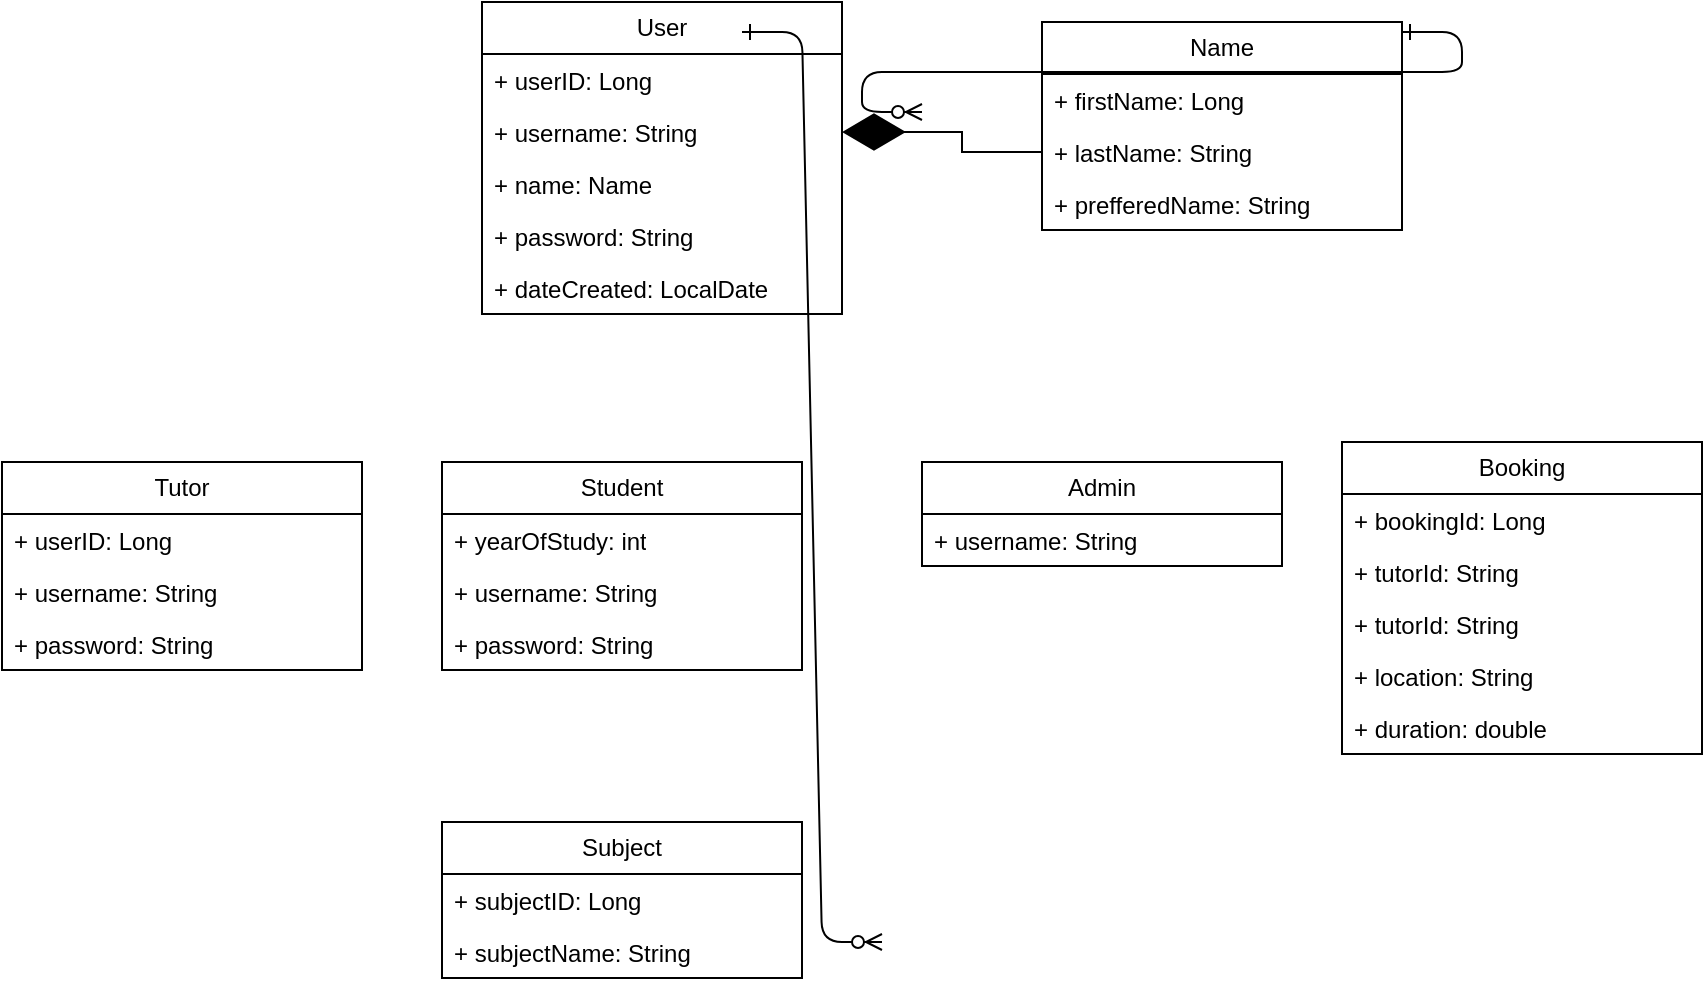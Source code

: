 <mxfile version="26.0.14">
  <diagram id="R2lEEEUBdFMjLlhIrx00" name="Page-1">
    <mxGraphModel dx="1235" dy="614" grid="1" gridSize="10" guides="1" tooltips="1" connect="1" arrows="1" fold="1" page="1" pageScale="1" pageWidth="850" pageHeight="1100" math="0" shadow="0" extFonts="Permanent Marker^https://fonts.googleapis.com/css?family=Permanent+Marker">
      <root>
        <mxCell id="0" />
        <mxCell id="1" parent="0" />
        <mxCell id="C-vyLk0tnHw3VtMMgP7b-1" value="" style="edgeStyle=entityRelationEdgeStyle;endArrow=ERzeroToMany;startArrow=ERone;endFill=1;startFill=0;" parent="1" target="C-vyLk0tnHw3VtMMgP7b-6" edge="1">
          <mxGeometry width="100" height="100" relative="1" as="geometry">
            <mxPoint x="370" y="165" as="sourcePoint" />
            <mxPoint x="440" y="620" as="targetPoint" />
          </mxGeometry>
        </mxCell>
        <mxCell id="C-vyLk0tnHw3VtMMgP7b-12" value="" style="edgeStyle=entityRelationEdgeStyle;endArrow=ERzeroToMany;startArrow=ERone;endFill=1;startFill=0;" parent="1" target="C-vyLk0tnHw3VtMMgP7b-17" edge="1">
          <mxGeometry width="100" height="100" relative="1" as="geometry">
            <mxPoint x="700" y="165" as="sourcePoint" />
            <mxPoint x="460" y="205" as="targetPoint" />
          </mxGeometry>
        </mxCell>
        <mxCell id="Kp8IrU2oM8nuHVyXuGQP-1" value="" style="shape=partialRectangle;overflow=hidden;connectable=0;fillColor=none;top=0;left=0;bottom=0;right=0;" vertex="1" parent="1">
          <mxGeometry x="120" y="190" width="30" height="30" as="geometry">
            <mxRectangle width="30" height="30" as="alternateBounds" />
          </mxGeometry>
        </mxCell>
        <mxCell id="Kp8IrU2oM8nuHVyXuGQP-28" value="User" style="swimlane;fontStyle=0;childLayout=stackLayout;horizontal=1;startSize=26;fillColor=none;horizontalStack=0;resizeParent=1;resizeParentMax=0;resizeLast=0;collapsible=1;marginBottom=0;whiteSpace=wrap;html=1;" vertex="1" parent="1">
          <mxGeometry x="240" y="150" width="180" height="156" as="geometry" />
        </mxCell>
        <mxCell id="Kp8IrU2oM8nuHVyXuGQP-29" value="+ userID: Long" style="text;strokeColor=none;fillColor=none;align=left;verticalAlign=top;spacingLeft=4;spacingRight=4;overflow=hidden;rotatable=0;points=[[0,0.5],[1,0.5]];portConstraint=eastwest;whiteSpace=wrap;html=1;" vertex="1" parent="Kp8IrU2oM8nuHVyXuGQP-28">
          <mxGeometry y="26" width="180" height="26" as="geometry" />
        </mxCell>
        <mxCell id="Kp8IrU2oM8nuHVyXuGQP-30" value="+ username: String" style="text;strokeColor=none;fillColor=none;align=left;verticalAlign=top;spacingLeft=4;spacingRight=4;overflow=hidden;rotatable=0;points=[[0,0.5],[1,0.5]];portConstraint=eastwest;whiteSpace=wrap;html=1;" vertex="1" parent="Kp8IrU2oM8nuHVyXuGQP-28">
          <mxGeometry y="52" width="180" height="26" as="geometry" />
        </mxCell>
        <mxCell id="Kp8IrU2oM8nuHVyXuGQP-49" value="+ name: Name" style="text;strokeColor=none;fillColor=none;align=left;verticalAlign=top;spacingLeft=4;spacingRight=4;overflow=hidden;rotatable=0;points=[[0,0.5],[1,0.5]];portConstraint=eastwest;whiteSpace=wrap;html=1;" vertex="1" parent="Kp8IrU2oM8nuHVyXuGQP-28">
          <mxGeometry y="78" width="180" height="26" as="geometry" />
        </mxCell>
        <mxCell id="Kp8IrU2oM8nuHVyXuGQP-31" value="+ password: String" style="text;strokeColor=none;fillColor=none;align=left;verticalAlign=top;spacingLeft=4;spacingRight=4;overflow=hidden;rotatable=0;points=[[0,0.5],[1,0.5]];portConstraint=eastwest;whiteSpace=wrap;html=1;" vertex="1" parent="Kp8IrU2oM8nuHVyXuGQP-28">
          <mxGeometry y="104" width="180" height="26" as="geometry" />
        </mxCell>
        <mxCell id="Kp8IrU2oM8nuHVyXuGQP-56" value="+ dateCreated: LocalDate" style="text;strokeColor=none;fillColor=none;align=left;verticalAlign=top;spacingLeft=4;spacingRight=4;overflow=hidden;rotatable=0;points=[[0,0.5],[1,0.5]];portConstraint=eastwest;whiteSpace=wrap;html=1;" vertex="1" parent="Kp8IrU2oM8nuHVyXuGQP-28">
          <mxGeometry y="130" width="180" height="26" as="geometry" />
        </mxCell>
        <mxCell id="Kp8IrU2oM8nuHVyXuGQP-33" value="Student" style="swimlane;fontStyle=0;childLayout=stackLayout;horizontal=1;startSize=26;fillColor=none;horizontalStack=0;resizeParent=1;resizeParentMax=0;resizeLast=0;collapsible=1;marginBottom=0;whiteSpace=wrap;html=1;" vertex="1" parent="1">
          <mxGeometry x="220" y="380" width="180" height="104" as="geometry" />
        </mxCell>
        <mxCell id="Kp8IrU2oM8nuHVyXuGQP-34" value="+ yearOfStudy: int" style="text;strokeColor=none;fillColor=none;align=left;verticalAlign=top;spacingLeft=4;spacingRight=4;overflow=hidden;rotatable=0;points=[[0,0.5],[1,0.5]];portConstraint=eastwest;whiteSpace=wrap;html=1;" vertex="1" parent="Kp8IrU2oM8nuHVyXuGQP-33">
          <mxGeometry y="26" width="180" height="26" as="geometry" />
        </mxCell>
        <mxCell id="Kp8IrU2oM8nuHVyXuGQP-35" value="+ username: String" style="text;strokeColor=none;fillColor=none;align=left;verticalAlign=top;spacingLeft=4;spacingRight=4;overflow=hidden;rotatable=0;points=[[0,0.5],[1,0.5]];portConstraint=eastwest;whiteSpace=wrap;html=1;" vertex="1" parent="Kp8IrU2oM8nuHVyXuGQP-33">
          <mxGeometry y="52" width="180" height="26" as="geometry" />
        </mxCell>
        <mxCell id="Kp8IrU2oM8nuHVyXuGQP-36" value="+ password: String" style="text;strokeColor=none;fillColor=none;align=left;verticalAlign=top;spacingLeft=4;spacingRight=4;overflow=hidden;rotatable=0;points=[[0,0.5],[1,0.5]];portConstraint=eastwest;whiteSpace=wrap;html=1;" vertex="1" parent="Kp8IrU2oM8nuHVyXuGQP-33">
          <mxGeometry y="78" width="180" height="26" as="geometry" />
        </mxCell>
        <mxCell id="Kp8IrU2oM8nuHVyXuGQP-37" value="Admin" style="swimlane;fontStyle=0;childLayout=stackLayout;horizontal=1;startSize=26;fillColor=none;horizontalStack=0;resizeParent=1;resizeParentMax=0;resizeLast=0;collapsible=1;marginBottom=0;whiteSpace=wrap;html=1;" vertex="1" parent="1">
          <mxGeometry x="460" y="380" width="180" height="52" as="geometry" />
        </mxCell>
        <mxCell id="Kp8IrU2oM8nuHVyXuGQP-39" value="+ username: String" style="text;strokeColor=none;fillColor=none;align=left;verticalAlign=top;spacingLeft=4;spacingRight=4;overflow=hidden;rotatable=0;points=[[0,0.5],[1,0.5]];portConstraint=eastwest;whiteSpace=wrap;html=1;" vertex="1" parent="Kp8IrU2oM8nuHVyXuGQP-37">
          <mxGeometry y="26" width="180" height="26" as="geometry" />
        </mxCell>
        <mxCell id="Kp8IrU2oM8nuHVyXuGQP-41" value="Tutor" style="swimlane;fontStyle=0;childLayout=stackLayout;horizontal=1;startSize=26;fillColor=none;horizontalStack=0;resizeParent=1;resizeParentMax=0;resizeLast=0;collapsible=1;marginBottom=0;whiteSpace=wrap;html=1;" vertex="1" parent="1">
          <mxGeometry y="380" width="180" height="104" as="geometry" />
        </mxCell>
        <mxCell id="Kp8IrU2oM8nuHVyXuGQP-42" value="+ userID: Long" style="text;strokeColor=none;fillColor=none;align=left;verticalAlign=top;spacingLeft=4;spacingRight=4;overflow=hidden;rotatable=0;points=[[0,0.5],[1,0.5]];portConstraint=eastwest;whiteSpace=wrap;html=1;" vertex="1" parent="Kp8IrU2oM8nuHVyXuGQP-41">
          <mxGeometry y="26" width="180" height="26" as="geometry" />
        </mxCell>
        <mxCell id="Kp8IrU2oM8nuHVyXuGQP-43" value="+ username: String" style="text;strokeColor=none;fillColor=none;align=left;verticalAlign=top;spacingLeft=4;spacingRight=4;overflow=hidden;rotatable=0;points=[[0,0.5],[1,0.5]];portConstraint=eastwest;whiteSpace=wrap;html=1;" vertex="1" parent="Kp8IrU2oM8nuHVyXuGQP-41">
          <mxGeometry y="52" width="180" height="26" as="geometry" />
        </mxCell>
        <mxCell id="Kp8IrU2oM8nuHVyXuGQP-44" value="+ password: String" style="text;strokeColor=none;fillColor=none;align=left;verticalAlign=top;spacingLeft=4;spacingRight=4;overflow=hidden;rotatable=0;points=[[0,0.5],[1,0.5]];portConstraint=eastwest;whiteSpace=wrap;html=1;" vertex="1" parent="Kp8IrU2oM8nuHVyXuGQP-41">
          <mxGeometry y="78" width="180" height="26" as="geometry" />
        </mxCell>
        <mxCell id="Kp8IrU2oM8nuHVyXuGQP-45" value="Subject" style="swimlane;fontStyle=0;childLayout=stackLayout;horizontal=1;startSize=26;fillColor=none;horizontalStack=0;resizeParent=1;resizeParentMax=0;resizeLast=0;collapsible=1;marginBottom=0;whiteSpace=wrap;html=1;" vertex="1" parent="1">
          <mxGeometry x="220" y="560" width="180" height="78" as="geometry" />
        </mxCell>
        <mxCell id="Kp8IrU2oM8nuHVyXuGQP-46" value="+ subjectID: Long" style="text;strokeColor=none;fillColor=none;align=left;verticalAlign=top;spacingLeft=4;spacingRight=4;overflow=hidden;rotatable=0;points=[[0,0.5],[1,0.5]];portConstraint=eastwest;whiteSpace=wrap;html=1;" vertex="1" parent="Kp8IrU2oM8nuHVyXuGQP-45">
          <mxGeometry y="26" width="180" height="26" as="geometry" />
        </mxCell>
        <mxCell id="Kp8IrU2oM8nuHVyXuGQP-47" value="+ subjectName: String" style="text;strokeColor=none;fillColor=none;align=left;verticalAlign=top;spacingLeft=4;spacingRight=4;overflow=hidden;rotatable=0;points=[[0,0.5],[1,0.5]];portConstraint=eastwest;whiteSpace=wrap;html=1;" vertex="1" parent="Kp8IrU2oM8nuHVyXuGQP-45">
          <mxGeometry y="52" width="180" height="26" as="geometry" />
        </mxCell>
        <mxCell id="Kp8IrU2oM8nuHVyXuGQP-50" value="Name" style="swimlane;fontStyle=0;childLayout=stackLayout;horizontal=1;startSize=26;fillColor=none;horizontalStack=0;resizeParent=1;resizeParentMax=0;resizeLast=0;collapsible=1;marginBottom=0;whiteSpace=wrap;html=1;" vertex="1" parent="1">
          <mxGeometry x="520" y="160" width="180" height="104" as="geometry" />
        </mxCell>
        <mxCell id="Kp8IrU2oM8nuHVyXuGQP-51" value="+ firstName: Long" style="text;strokeColor=none;fillColor=none;align=left;verticalAlign=top;spacingLeft=4;spacingRight=4;overflow=hidden;rotatable=0;points=[[0,0.5],[1,0.5]];portConstraint=eastwest;whiteSpace=wrap;html=1;" vertex="1" parent="Kp8IrU2oM8nuHVyXuGQP-50">
          <mxGeometry y="26" width="180" height="26" as="geometry" />
        </mxCell>
        <mxCell id="Kp8IrU2oM8nuHVyXuGQP-52" value="+ lastName: String" style="text;strokeColor=none;fillColor=none;align=left;verticalAlign=top;spacingLeft=4;spacingRight=4;overflow=hidden;rotatable=0;points=[[0,0.5],[1,0.5]];portConstraint=eastwest;whiteSpace=wrap;html=1;" vertex="1" parent="Kp8IrU2oM8nuHVyXuGQP-50">
          <mxGeometry y="52" width="180" height="26" as="geometry" />
        </mxCell>
        <mxCell id="Kp8IrU2oM8nuHVyXuGQP-53" value="+ prefferedName: String" style="text;strokeColor=none;fillColor=none;align=left;verticalAlign=top;spacingLeft=4;spacingRight=4;overflow=hidden;rotatable=0;points=[[0,0.5],[1,0.5]];portConstraint=eastwest;whiteSpace=wrap;html=1;" vertex="1" parent="Kp8IrU2oM8nuHVyXuGQP-50">
          <mxGeometry y="78" width="180" height="26" as="geometry" />
        </mxCell>
        <mxCell id="Kp8IrU2oM8nuHVyXuGQP-55" style="edgeStyle=orthogonalEdgeStyle;rounded=0;orthogonalLoop=1;jettySize=auto;html=1;entryX=1;entryY=0.5;entryDx=0;entryDy=0;endArrow=diamondThin;endFill=1;endSize=29;" edge="1" parent="1" source="Kp8IrU2oM8nuHVyXuGQP-52" target="Kp8IrU2oM8nuHVyXuGQP-30">
          <mxGeometry relative="1" as="geometry" />
        </mxCell>
        <mxCell id="Kp8IrU2oM8nuHVyXuGQP-57" value="Booking" style="swimlane;fontStyle=0;childLayout=stackLayout;horizontal=1;startSize=26;fillColor=none;horizontalStack=0;resizeParent=1;resizeParentMax=0;resizeLast=0;collapsible=1;marginBottom=0;whiteSpace=wrap;html=1;" vertex="1" parent="1">
          <mxGeometry x="670" y="370" width="180" height="156" as="geometry" />
        </mxCell>
        <mxCell id="Kp8IrU2oM8nuHVyXuGQP-58" value="+ bookingId: Long" style="text;strokeColor=none;fillColor=none;align=left;verticalAlign=top;spacingLeft=4;spacingRight=4;overflow=hidden;rotatable=0;points=[[0,0.5],[1,0.5]];portConstraint=eastwest;whiteSpace=wrap;html=1;" vertex="1" parent="Kp8IrU2oM8nuHVyXuGQP-57">
          <mxGeometry y="26" width="180" height="26" as="geometry" />
        </mxCell>
        <mxCell id="Kp8IrU2oM8nuHVyXuGQP-59" value="+ tutorId: String" style="text;strokeColor=none;fillColor=none;align=left;verticalAlign=top;spacingLeft=4;spacingRight=4;overflow=hidden;rotatable=0;points=[[0,0.5],[1,0.5]];portConstraint=eastwest;whiteSpace=wrap;html=1;" vertex="1" parent="Kp8IrU2oM8nuHVyXuGQP-57">
          <mxGeometry y="52" width="180" height="26" as="geometry" />
        </mxCell>
        <mxCell id="Kp8IrU2oM8nuHVyXuGQP-62" value="+ tutorId: String" style="text;strokeColor=none;fillColor=none;align=left;verticalAlign=top;spacingLeft=4;spacingRight=4;overflow=hidden;rotatable=0;points=[[0,0.5],[1,0.5]];portConstraint=eastwest;whiteSpace=wrap;html=1;" vertex="1" parent="Kp8IrU2oM8nuHVyXuGQP-57">
          <mxGeometry y="78" width="180" height="26" as="geometry" />
        </mxCell>
        <mxCell id="Kp8IrU2oM8nuHVyXuGQP-60" value="+ location: String" style="text;strokeColor=none;fillColor=none;align=left;verticalAlign=top;spacingLeft=4;spacingRight=4;overflow=hidden;rotatable=0;points=[[0,0.5],[1,0.5]];portConstraint=eastwest;whiteSpace=wrap;html=1;" vertex="1" parent="Kp8IrU2oM8nuHVyXuGQP-57">
          <mxGeometry y="104" width="180" height="26" as="geometry" />
        </mxCell>
        <mxCell id="Kp8IrU2oM8nuHVyXuGQP-61" value="+ duration: double" style="text;strokeColor=none;fillColor=none;align=left;verticalAlign=top;spacingLeft=4;spacingRight=4;overflow=hidden;rotatable=0;points=[[0,0.5],[1,0.5]];portConstraint=eastwest;whiteSpace=wrap;html=1;" vertex="1" parent="Kp8IrU2oM8nuHVyXuGQP-57">
          <mxGeometry y="130" width="180" height="26" as="geometry" />
        </mxCell>
      </root>
    </mxGraphModel>
  </diagram>
</mxfile>
